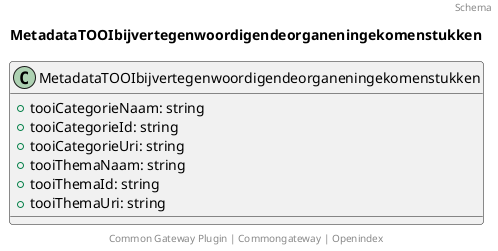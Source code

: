 @startuml
title: MetadataTOOIbijvertegenwoordigendeorganeningekomenstukken
footer: Common Gateway Plugin | Commongateway | Openindex 
header: Schema

class MetadataTOOIbijvertegenwoordigendeorganeningekomenstukken {
  + tooiCategorieNaam: string
  + tooiCategorieId: string
  + tooiCategorieUri: string
  + tooiThemaNaam: string
  + tooiThemaId: string
  + tooiThemaUri: string
}
@enduml
